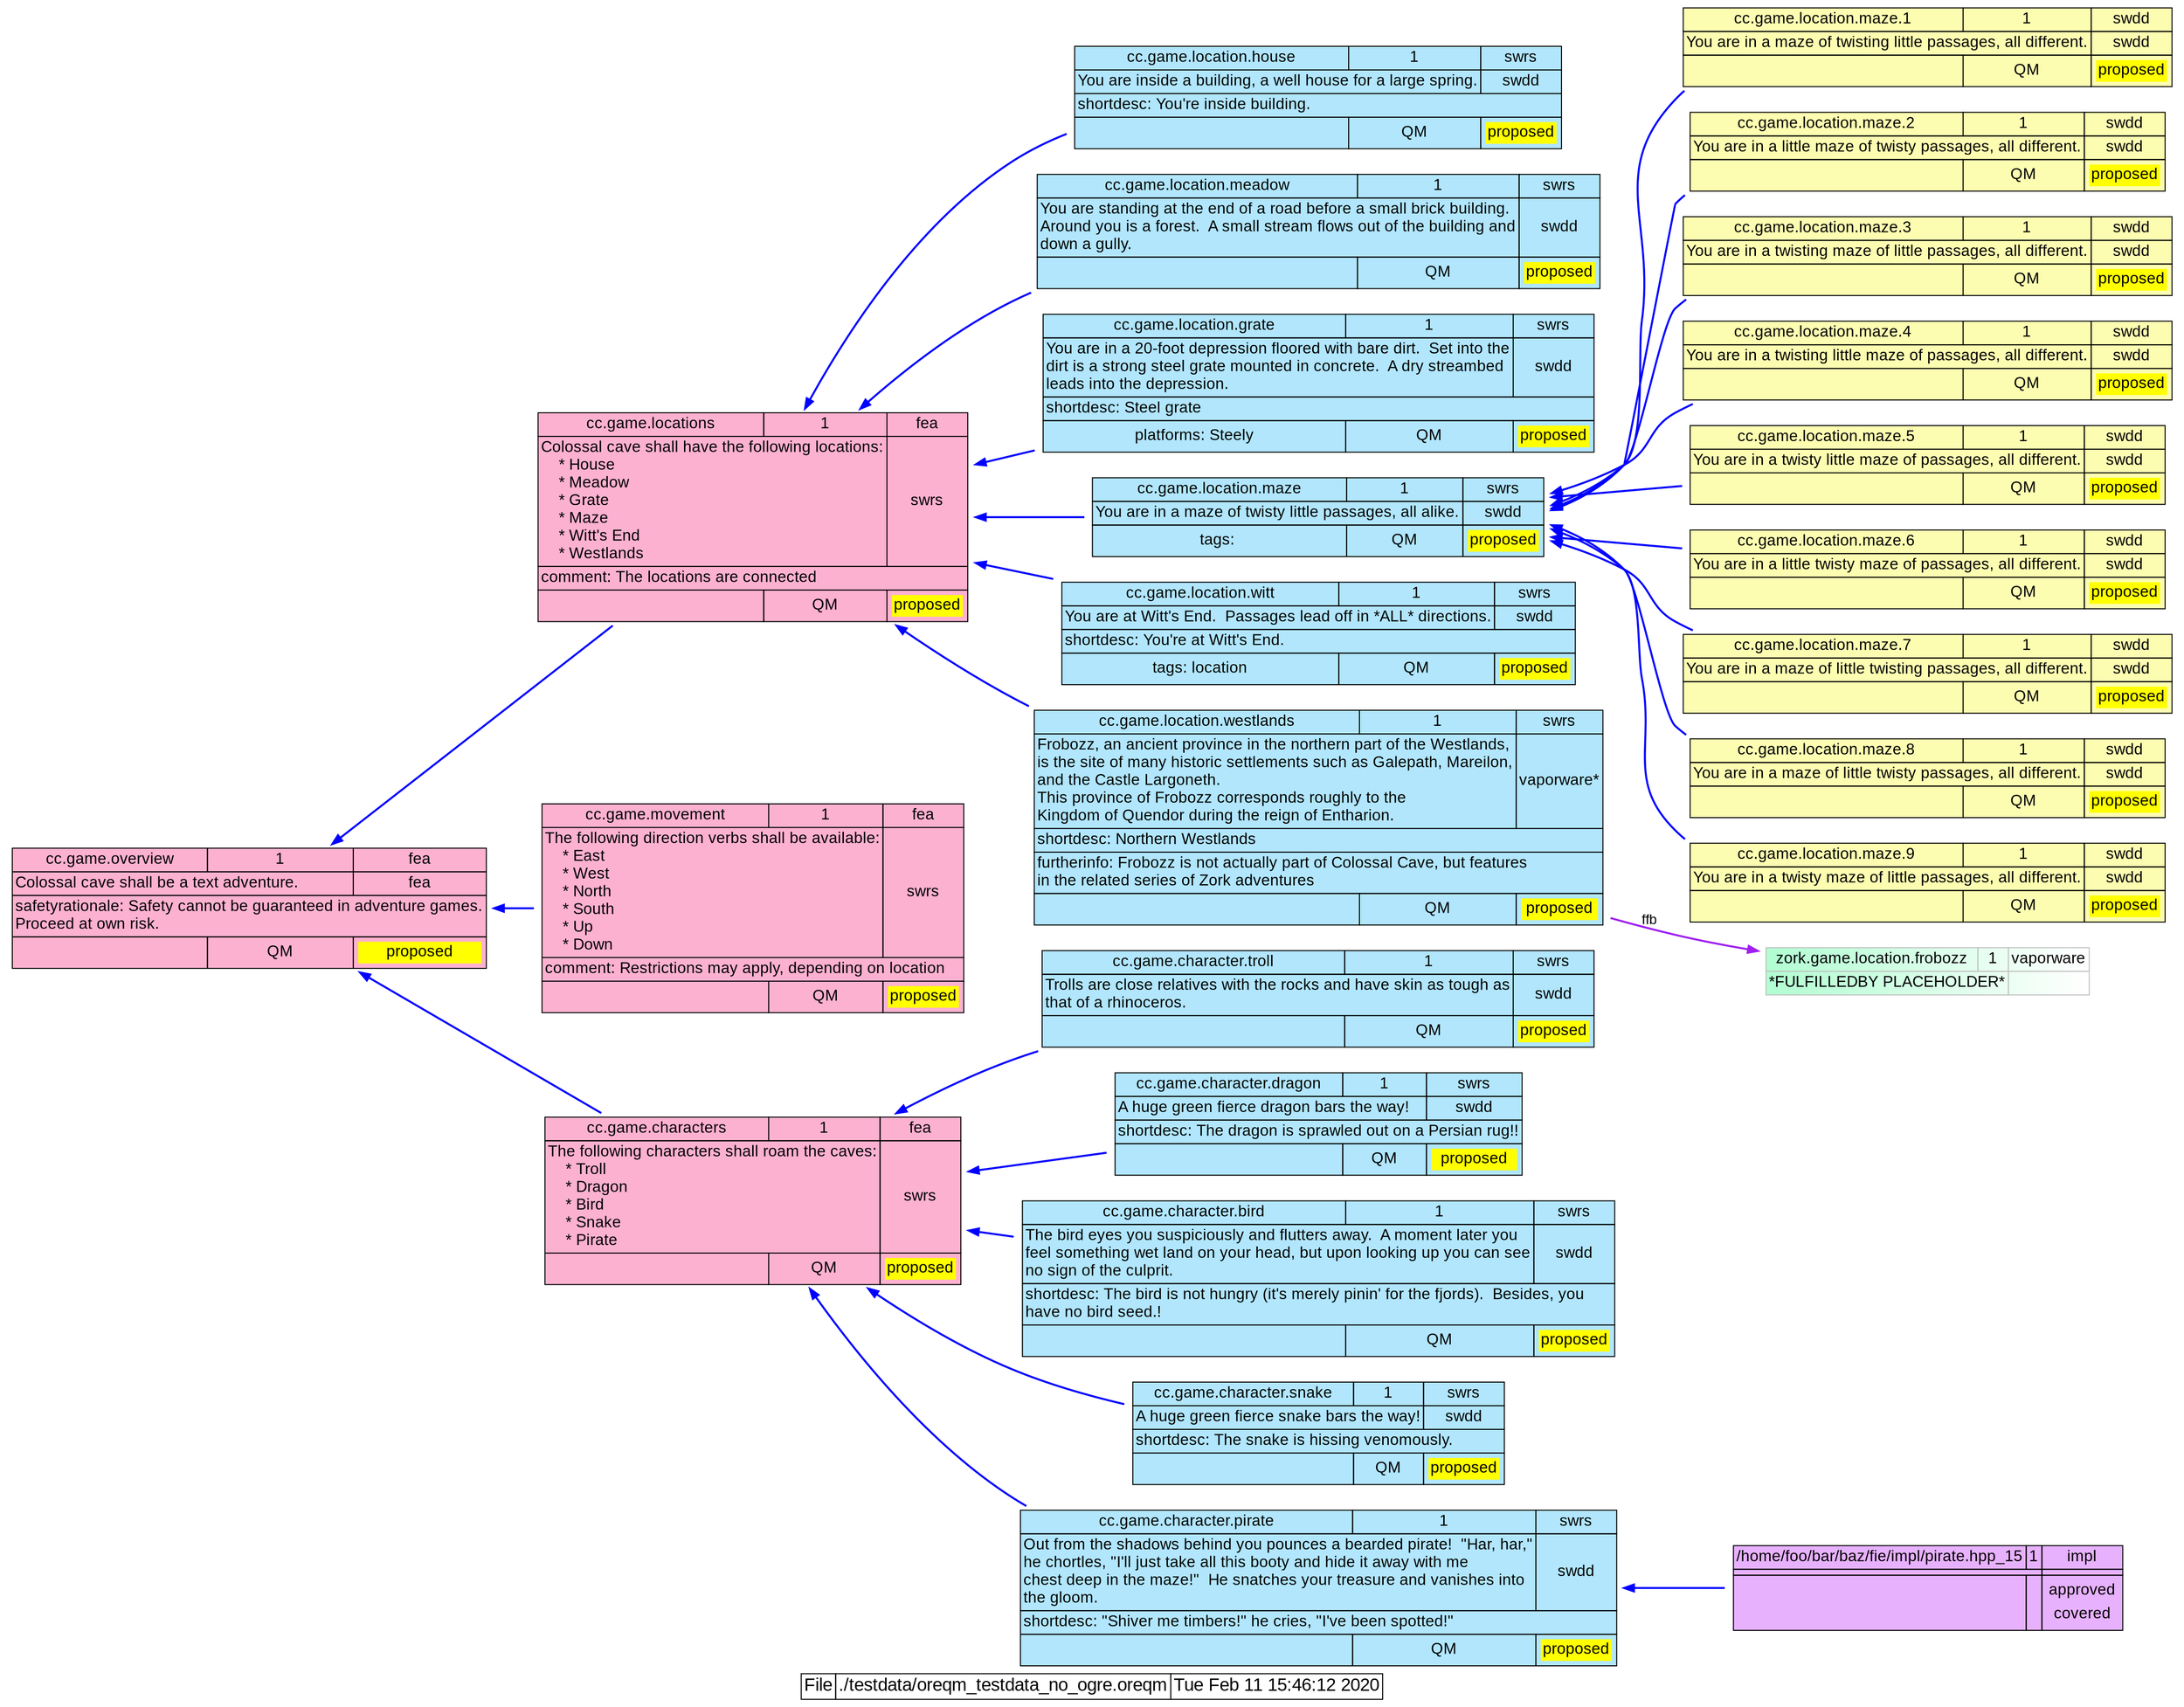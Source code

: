 digraph "" {
  rankdir="RL"
  node [shape=plaintext fontname="Arial" fontsize=16]
  edge [color="blue",dir="forward",arrowhead="normal",arrowtail="normal"];

  "cc.game.overview" [id="cc.game.overview" label=<
      <TABLE BGCOLOR="#FDB1D0" BORDER="0" CELLSPACING="0" CELLBORDER="1" COLOR="black" >
        <TR><TD CELLSPACING="0" >cc.game.overview</TD><TD>1</TD><TD>fea</TD></TR>
        <TR><TD COLSPAN="2" ALIGN="LEFT">Colossal cave shall be a text adventure.<BR ALIGN="LEFT"/></TD><TD>fea</TD></TR>
        <TR><TD COLSPAN="3" ALIGN="LEFT">safetyrationale: Safety cannot be guaranteed in adventure games.<BR ALIGN="LEFT"/>Proceed at own risk.<BR ALIGN="LEFT"/></TD></TR>
        <TR><TD></TD><TD>QM</TD><TD><TABLE BORDER="0"><TR><TD BGCOLOR="yellow">proposed</TD></TR></TABLE></TD></TR>
      </TABLE>>];

  "cc.game.locations" [id="cc.game.locations" label=<
      <TABLE BGCOLOR="#FDB1D0" BORDER="0" CELLSPACING="0" CELLBORDER="1" COLOR="black" >
        <TR><TD CELLSPACING="0" >cc.game.locations</TD><TD>1</TD><TD>fea</TD></TR>
        <TR><TD COLSPAN="2" ALIGN="LEFT">Colossal cave shall have the following locations:<BR ALIGN="LEFT"/>  &nbsp;&nbsp;* House<BR ALIGN="LEFT"/>  &nbsp;&nbsp;* Meadow<BR ALIGN="LEFT"/>  &nbsp;&nbsp;* Grate<BR ALIGN="LEFT"/>  &nbsp;&nbsp;* Maze<BR ALIGN="LEFT"/>  &nbsp;&nbsp;* Witt's End<BR ALIGN="LEFT"/>  &nbsp;&nbsp;* Westlands<BR ALIGN="LEFT"/></TD><TD>swrs</TD></TR>
        <TR><TD COLSPAN="3" ALIGN="LEFT">comment: The locations are connected<BR ALIGN="LEFT"/></TD></TR>
        <TR><TD></TD><TD>QM</TD><TD><TABLE BORDER="0"><TR><TD BGCOLOR="yellow">proposed</TD></TR></TABLE></TD></TR>
      </TABLE>>];

  "cc.game.movement" [id="cc.game.movement" label=<
      <TABLE BGCOLOR="#FDB1D0" BORDER="0" CELLSPACING="0" CELLBORDER="1" COLOR="black" >
        <TR><TD CELLSPACING="0" >cc.game.movement</TD><TD>1</TD><TD>fea</TD></TR>
        <TR><TD COLSPAN="2" ALIGN="LEFT">The following direction verbs shall be available:<BR ALIGN="LEFT"/>  &nbsp;&nbsp;* East<BR ALIGN="LEFT"/>  &nbsp;&nbsp;* West<BR ALIGN="LEFT"/>  &nbsp;&nbsp;* North<BR ALIGN="LEFT"/>  &nbsp;&nbsp;* South<BR ALIGN="LEFT"/>  &nbsp;&nbsp;* Up<BR ALIGN="LEFT"/>  &nbsp;&nbsp;* Down<BR ALIGN="LEFT"/></TD><TD>swrs</TD></TR>
        <TR><TD COLSPAN="3" ALIGN="LEFT">comment: Restrictions may apply, depending on location<BR ALIGN="LEFT"/></TD></TR>
        <TR><TD></TD><TD>QM</TD><TD><TABLE BORDER="0"><TR><TD BGCOLOR="yellow">proposed</TD></TR></TABLE></TD></TR>
      </TABLE>>];

  "cc.game.characters" [id="cc.game.characters" label=<
      <TABLE BGCOLOR="#FDB1D0" BORDER="0" CELLSPACING="0" CELLBORDER="1" COLOR="black" >
        <TR><TD CELLSPACING="0" >cc.game.characters</TD><TD>1</TD><TD>fea</TD></TR>
        <TR><TD COLSPAN="2" ALIGN="LEFT">The following characters shall roam the caves:<BR ALIGN="LEFT"/>  &nbsp;&nbsp;* Troll<BR ALIGN="LEFT"/>  &nbsp;&nbsp;* Dragon<BR ALIGN="LEFT"/>  &nbsp;&nbsp;* Bird<BR ALIGN="LEFT"/>  &nbsp;&nbsp;* Snake<BR ALIGN="LEFT"/>  &nbsp;&nbsp;* Pirate<BR ALIGN="LEFT"/></TD><TD>swrs</TD></TR>
        <TR><TD></TD><TD>QM</TD><TD><TABLE BORDER="0"><TR><TD BGCOLOR="yellow">proposed</TD></TR></TABLE></TD></TR>
      </TABLE>>];

  "cc.game.location.house" [id="cc.game.location.house" label=<
      <TABLE BGCOLOR="#B1E6FD" BORDER="0" CELLSPACING="0" CELLBORDER="1" COLOR="black" >
        <TR><TD CELLSPACING="0" >cc.game.location.house</TD><TD>1</TD><TD>swrs</TD></TR>
        <TR><TD COLSPAN="2" ALIGN="LEFT">You are inside a building, a well house for a large spring.<BR ALIGN="LEFT"/></TD><TD>swdd</TD></TR>
        <TR><TD COLSPAN="3" ALIGN="LEFT">shortdesc: You're inside building.<BR ALIGN="LEFT"/></TD></TR>
        <TR><TD></TD><TD>QM</TD><TD><TABLE BORDER="0"><TR><TD BGCOLOR="yellow">proposed</TD></TR></TABLE></TD></TR>
      </TABLE>>];

  "cc.game.location.meadow" [id="cc.game.location.meadow" label=<
      <TABLE BGCOLOR="#B1E6FD" BORDER="0" CELLSPACING="0" CELLBORDER="1" COLOR="black" >
        <TR><TD CELLSPACING="0" >cc.game.location.meadow</TD><TD>1</TD><TD>swrs</TD></TR>
        <TR><TD COLSPAN="2" ALIGN="LEFT">You are standing at the end of a road before a small brick building.<BR ALIGN="LEFT"/>Around you is a forest.  A small stream flows out of the building and<BR ALIGN="LEFT"/>down a gully.<BR ALIGN="LEFT"/></TD><TD>swdd</TD></TR>
        <TR><TD></TD><TD>QM</TD><TD><TABLE BORDER="0"><TR><TD BGCOLOR="yellow">proposed</TD></TR></TABLE></TD></TR>
      </TABLE>>];

  "cc.game.location.grate" [id="cc.game.location.grate" label=<
      <TABLE BGCOLOR="#B1E6FD" BORDER="0" CELLSPACING="0" CELLBORDER="1" COLOR="black" >
        <TR><TD CELLSPACING="0" >cc.game.location.grate</TD><TD>1</TD><TD>swrs</TD></TR>
        <TR><TD COLSPAN="2" ALIGN="LEFT">You are in a 20-foot depression floored with bare dirt.  Set into the<BR ALIGN="LEFT"/>dirt is a strong steel grate mounted in concrete.  A dry streambed<BR ALIGN="LEFT"/>leads into the depression.<BR ALIGN="LEFT"/></TD><TD>swdd</TD></TR>
        <TR><TD COLSPAN="3" ALIGN="LEFT">shortdesc: Steel grate<BR ALIGN="LEFT"/></TD></TR>
        <TR><TD>platforms: Steely</TD><TD>QM</TD><TD><TABLE BORDER="0"><TR><TD BGCOLOR="yellow">proposed</TD></TR></TABLE></TD></TR>
      </TABLE>>];

  "cc.game.location.maze" [id="cc.game.location.maze" label=<
      <TABLE BGCOLOR="#B1E6FD" BORDER="0" CELLSPACING="0" CELLBORDER="1" COLOR="black" >
        <TR><TD CELLSPACING="0" >cc.game.location.maze</TD><TD>1</TD><TD>swrs</TD></TR>
        <TR><TD COLSPAN="2" ALIGN="LEFT">You are in a maze of twisty little passages, all alike.<BR ALIGN="LEFT"/></TD><TD>swdd</TD></TR>
        <TR><TD>tags: </TD><TD>QM</TD><TD><TABLE BORDER="0"><TR><TD BGCOLOR="yellow">proposed</TD></TR></TABLE></TD></TR>
      </TABLE>>];

  "cc.game.location.witt" [id="cc.game.location.witt" label=<
      <TABLE BGCOLOR="#B1E6FD" BORDER="0" CELLSPACING="0" CELLBORDER="1" COLOR="black" >
        <TR><TD CELLSPACING="0" >cc.game.location.witt</TD><TD>1</TD><TD>swrs</TD></TR>
        <TR><TD COLSPAN="2" ALIGN="LEFT">You are at Witt's End.  Passages lead off in *ALL* directions.<BR ALIGN="LEFT"/></TD><TD>swdd</TD></TR>
        <TR><TD COLSPAN="3" ALIGN="LEFT">shortdesc: You're at Witt's End.<BR ALIGN="LEFT"/></TD></TR>
        <TR><TD>tags: location</TD><TD>QM</TD><TD><TABLE BORDER="0"><TR><TD BGCOLOR="yellow">proposed</TD></TR></TABLE></TD></TR>
      </TABLE>>];

  "cc.game.location.westlands" [id="cc.game.location.westlands" label=<
      <TABLE BGCOLOR="#B1E6FD" BORDER="0" CELLSPACING="0" CELLBORDER="1" COLOR="black" >
        <TR><TD CELLSPACING="0" >cc.game.location.westlands</TD><TD>1</TD><TD>swrs</TD></TR>
        <TR><TD COLSPAN="2" ALIGN="LEFT">Frobozz, an ancient province in the northern part of the Westlands,<BR ALIGN="LEFT"/>is the site of many historic settlements such as Galepath, Mareilon,<BR ALIGN="LEFT"/>and the Castle Largoneth.<BR ALIGN="LEFT"/>This province of Frobozz corresponds roughly to the<BR ALIGN="LEFT"/>Kingdom of Quendor during the reign of Entharion.<BR ALIGN="LEFT"/></TD><TD>vaporware*</TD></TR>
        <TR><TD COLSPAN="3" ALIGN="LEFT">shortdesc: Northern Westlands<BR ALIGN="LEFT"/></TD></TR>
        <TR><TD COLSPAN="3" ALIGN="LEFT">furtherinfo: Frobozz is not actually part of Colossal Cave, but features<BR ALIGN="LEFT"/>in the related series of Zork adventures<BR ALIGN="LEFT"/></TD></TR>
        <TR><TD></TD><TD>QM</TD><TD><TABLE BORDER="0"><TR><TD BGCOLOR="yellow">proposed</TD></TR></TABLE></TD></TR>
      </TABLE>>];

  "cc.game.character.troll" [id="cc.game.character.troll" label=<
      <TABLE BGCOLOR="#B1E6FD" BORDER="0" CELLSPACING="0" CELLBORDER="1" COLOR="black" >
        <TR><TD CELLSPACING="0" >cc.game.character.troll</TD><TD>1</TD><TD>swrs</TD></TR>
        <TR><TD COLSPAN="2" ALIGN="LEFT">Trolls are close relatives with the rocks and have skin as tough as<BR ALIGN="LEFT"/>that of a rhinoceros.<BR ALIGN="LEFT"/></TD><TD>swdd</TD></TR>
        <TR><TD></TD><TD>QM</TD><TD><TABLE BORDER="0"><TR><TD BGCOLOR="yellow">proposed</TD></TR></TABLE></TD></TR>
      </TABLE>>];

  "cc.game.character.dragon" [id="cc.game.character.dragon" label=<
      <TABLE BGCOLOR="#B1E6FD" BORDER="0" CELLSPACING="0" CELLBORDER="1" COLOR="black" >
        <TR><TD CELLSPACING="0" >cc.game.character.dragon</TD><TD>1</TD><TD>swrs</TD></TR>
        <TR><TD COLSPAN="2" ALIGN="LEFT">A huge green fierce dragon bars the way!<BR ALIGN="LEFT"/></TD><TD>swdd</TD></TR>
        <TR><TD COLSPAN="3" ALIGN="LEFT">shortdesc: The dragon is sprawled out on a Persian rug!!<BR ALIGN="LEFT"/></TD></TR>
        <TR><TD></TD><TD>QM</TD><TD><TABLE BORDER="0"><TR><TD BGCOLOR="yellow">proposed</TD></TR></TABLE></TD></TR>
      </TABLE>>];

  "cc.game.character.bird" [id="cc.game.character.bird" label=<
      <TABLE BGCOLOR="#B1E6FD" BORDER="0" CELLSPACING="0" CELLBORDER="1" COLOR="black" >
        <TR><TD CELLSPACING="0" >cc.game.character.bird</TD><TD>1</TD><TD>swrs</TD></TR>
        <TR><TD COLSPAN="2" ALIGN="LEFT">The bird eyes you suspiciously and flutters away.  A moment later you<BR ALIGN="LEFT"/>feel something wet land on your head, but upon looking up you can see<BR ALIGN="LEFT"/>no sign of the culprit.<BR ALIGN="LEFT"/></TD><TD>swdd</TD></TR>
        <TR><TD COLSPAN="3" ALIGN="LEFT">shortdesc: The bird is not hungry (it's merely pinin' for the fjords).  Besides, you<BR ALIGN="LEFT"/>have no bird seed.!<BR ALIGN="LEFT"/></TD></TR>
        <TR><TD></TD><TD>QM</TD><TD><TABLE BORDER="0"><TR><TD BGCOLOR="yellow">proposed</TD></TR></TABLE></TD></TR>
      </TABLE>>];

  "cc.game.character.snake" [id="cc.game.character.snake" label=<
      <TABLE BGCOLOR="#B1E6FD" BORDER="0" CELLSPACING="0" CELLBORDER="1" COLOR="black" >
        <TR><TD CELLSPACING="0" >cc.game.character.snake</TD><TD>1</TD><TD>swrs</TD></TR>
        <TR><TD COLSPAN="2" ALIGN="LEFT">A huge green fierce snake bars the way!<BR ALIGN="LEFT"/></TD><TD>swdd</TD></TR>
        <TR><TD COLSPAN="3" ALIGN="LEFT">shortdesc: The snake is hissing venomously.<BR ALIGN="LEFT"/></TD></TR>
        <TR><TD></TD><TD>QM</TD><TD><TABLE BORDER="0"><TR><TD BGCOLOR="yellow">proposed</TD></TR></TABLE></TD></TR>
      </TABLE>>];

  "cc.game.character.pirate" [id="cc.game.character.pirate" label=<
      <TABLE BGCOLOR="#B1E6FD" BORDER="0" CELLSPACING="0" CELLBORDER="1" COLOR="black" >
        <TR><TD CELLSPACING="0" >cc.game.character.pirate</TD><TD>1</TD><TD>swrs</TD></TR>
        <TR><TD COLSPAN="2" ALIGN="LEFT">Out from the shadows behind you pounces a bearded pirate!  &quot;Har, har,&quot;<BR ALIGN="LEFT"/>he chortles, &quot;I'll just take all this booty and hide it away with me<BR ALIGN="LEFT"/>chest deep in the maze!&quot;  He snatches your treasure and vanishes into<BR ALIGN="LEFT"/>the gloom.<BR ALIGN="LEFT"/></TD><TD>swdd</TD></TR>
        <TR><TD COLSPAN="3" ALIGN="LEFT">shortdesc: &quot;Shiver me timbers!&quot; he cries, &quot;I've been spotted!&quot;<BR ALIGN="LEFT"/></TD></TR>
        <TR><TD></TD><TD>QM</TD><TD><TABLE BORDER="0"><TR><TD BGCOLOR="yellow">proposed</TD></TR></TABLE></TD></TR>
      </TABLE>>];

  "cc.game.location.maze.1" [id="cc.game.location.maze.1" label=<
      <TABLE BGCOLOR="#FCFDB1" BORDER="0" CELLSPACING="0" CELLBORDER="1" COLOR="black" >
        <TR><TD CELLSPACING="0" >cc.game.location.maze.1</TD><TD>1</TD><TD>swdd</TD></TR>
        <TR><TD COLSPAN="2" ALIGN="LEFT">You are in a maze of twisting little passages, all different.<BR ALIGN="LEFT"/></TD><TD>swdd</TD></TR>
        <TR><TD></TD><TD>QM</TD><TD><TABLE BORDER="0"><TR><TD BGCOLOR="yellow">proposed</TD></TR></TABLE></TD></TR>
      </TABLE>>];

  "cc.game.location.maze.2" [id="cc.game.location.maze.2" label=<
      <TABLE BGCOLOR="#FCFDB1" BORDER="0" CELLSPACING="0" CELLBORDER="1" COLOR="black" >
        <TR><TD CELLSPACING="0" >cc.game.location.maze.2</TD><TD>1</TD><TD>swdd</TD></TR>
        <TR><TD COLSPAN="2" ALIGN="LEFT">You are in a little maze of twisty passages, all different.<BR ALIGN="LEFT"/></TD><TD>swdd</TD></TR>
        <TR><TD></TD><TD>QM</TD><TD><TABLE BORDER="0"><TR><TD BGCOLOR="yellow">proposed</TD></TR></TABLE></TD></TR>
      </TABLE>>];

  "cc.game.location.maze.3" [id="cc.game.location.maze.3" label=<
      <TABLE BGCOLOR="#FCFDB1" BORDER="0" CELLSPACING="0" CELLBORDER="1" COLOR="black" >
        <TR><TD CELLSPACING="0" >cc.game.location.maze.3</TD><TD>1</TD><TD>swdd</TD></TR>
        <TR><TD COLSPAN="2" ALIGN="LEFT">You are in a twisting maze of little passages, all different.<BR ALIGN="LEFT"/></TD><TD>swdd</TD></TR>
        <TR><TD></TD><TD>QM</TD><TD><TABLE BORDER="0"><TR><TD BGCOLOR="yellow">proposed</TD></TR></TABLE></TD></TR>
      </TABLE>>];

  "cc.game.location.maze.4" [id="cc.game.location.maze.4" label=<
      <TABLE BGCOLOR="#FCFDB1" BORDER="0" CELLSPACING="0" CELLBORDER="1" COLOR="black" >
        <TR><TD CELLSPACING="0" >cc.game.location.maze.4</TD><TD>1</TD><TD>swdd</TD></TR>
        <TR><TD COLSPAN="2" ALIGN="LEFT">You are in a twisting little maze of passages, all different.<BR ALIGN="LEFT"/></TD><TD>swdd</TD></TR>
        <TR><TD></TD><TD>QM</TD><TD><TABLE BORDER="0"><TR><TD BGCOLOR="yellow">proposed</TD></TR></TABLE></TD></TR>
      </TABLE>>];

  "cc.game.location.maze.5" [id="cc.game.location.maze.5" label=<
      <TABLE BGCOLOR="#FCFDB1" BORDER="0" CELLSPACING="0" CELLBORDER="1" COLOR="black" >
        <TR><TD CELLSPACING="0" >cc.game.location.maze.5</TD><TD>1</TD><TD>swdd</TD></TR>
        <TR><TD COLSPAN="2" ALIGN="LEFT">You are in a twisty little maze of passages, all different.<BR ALIGN="LEFT"/></TD><TD>swdd</TD></TR>
        <TR><TD></TD><TD>QM</TD><TD><TABLE BORDER="0"><TR><TD BGCOLOR="yellow">proposed</TD></TR></TABLE></TD></TR>
      </TABLE>>];

  "cc.game.location.maze.6" [id="cc.game.location.maze.6" label=<
      <TABLE BGCOLOR="#FCFDB1" BORDER="0" CELLSPACING="0" CELLBORDER="1" COLOR="black" >
        <TR><TD CELLSPACING="0" >cc.game.location.maze.6</TD><TD>1</TD><TD>swdd</TD></TR>
        <TR><TD COLSPAN="2" ALIGN="LEFT">You are in a little twisty maze of passages, all different.<BR ALIGN="LEFT"/></TD><TD>swdd</TD></TR>
        <TR><TD></TD><TD>QM</TD><TD><TABLE BORDER="0"><TR><TD BGCOLOR="yellow">proposed</TD></TR></TABLE></TD></TR>
      </TABLE>>];

  "cc.game.location.maze.7" [id="cc.game.location.maze.7" label=<
      <TABLE BGCOLOR="#FCFDB1" BORDER="0" CELLSPACING="0" CELLBORDER="1" COLOR="black" >
        <TR><TD CELLSPACING="0" >cc.game.location.maze.7</TD><TD>1</TD><TD>swdd</TD></TR>
        <TR><TD COLSPAN="2" ALIGN="LEFT">You are in a maze of little twisting passages, all different.<BR ALIGN="LEFT"/></TD><TD>swdd</TD></TR>
        <TR><TD></TD><TD>QM</TD><TD><TABLE BORDER="0"><TR><TD BGCOLOR="yellow">proposed</TD></TR></TABLE></TD></TR>
      </TABLE>>];

  "cc.game.location.maze.8" [id="cc.game.location.maze.8" label=<
      <TABLE BGCOLOR="#FCFDB1" BORDER="0" CELLSPACING="0" CELLBORDER="1" COLOR="black" >
        <TR><TD CELLSPACING="0" >cc.game.location.maze.8</TD><TD>1</TD><TD>swdd</TD></TR>
        <TR><TD COLSPAN="2" ALIGN="LEFT">You are in a maze of little twisty passages, all different.<BR ALIGN="LEFT"/></TD><TD>swdd</TD></TR>
        <TR><TD></TD><TD>QM</TD><TD><TABLE BORDER="0"><TR><TD BGCOLOR="yellow">proposed</TD></TR></TABLE></TD></TR>
      </TABLE>>];

  "cc.game.location.maze.9" [id="cc.game.location.maze.9" label=<
      <TABLE BGCOLOR="#FCFDB1" BORDER="0" CELLSPACING="0" CELLBORDER="1" COLOR="black" >
        <TR><TD CELLSPACING="0" >cc.game.location.maze.9</TD><TD>1</TD><TD>swdd</TD></TR>
        <TR><TD COLSPAN="2" ALIGN="LEFT">You are in a twisty maze of little passages, all different.<BR ALIGN="LEFT"/></TD><TD>swdd</TD></TR>
        <TR><TD></TD><TD>QM</TD><TD><TABLE BORDER="0"><TR><TD BGCOLOR="yellow">proposed</TD></TR></TABLE></TD></TR>
      </TABLE>>];

  "/home/foo/bar/baz/fie/impl/pirate.hpp_15" [id="/home/foo/bar/baz/fie/impl/pirate.hpp_15" label=<
      <TABLE BGCOLOR="#E7B1FD" BORDER="0" CELLSPACING="0" CELLBORDER="1" COLOR="black" >
        <TR><TD CELLSPACING="0" >/home/foo/bar/baz/fie/impl/pirate.hpp_15</TD><TD>1</TD><TD>impl</TD></TR>
        <TR><TD COLSPAN="2" ALIGN="LEFT"></TD><TD></TD></TR>
        <TR><TD></TD><TD></TD><TD><TABLE BORDER="0"><TR><TD >approved</TD></TR><TR><TD >covered</TD></TR></TABLE></TD></TR>
      </TABLE>>];

  "zork.game.location.frobozz" [id="zork.game.location.frobozz" label=<
      <TABLE BGCOLOR="#B1FDD1:white" BORDER="0" CELLSPACING="0" CELLBORDER="1" COLOR="grey" >
        <TR><TD CELLSPACING="0" >zork.game.location.frobozz</TD><TD>1</TD><TD>vaporware</TD></TR>
        <TR><TD COLSPAN="2" ALIGN="LEFT">*FULFILLEDBY PLACEHOLDER*<BR ALIGN="LEFT"/></TD><TD></TD></TR>
      </TABLE>>];


  # Edges
  "cc.game.locations" -> "cc.game.overview" [style=bold fontname="Arial" label=""];
  "cc.game.movement" -> "cc.game.overview" [style=bold fontname="Arial" label=""];
  "cc.game.characters" -> "cc.game.overview" [style=bold fontname="Arial" label=""];
  "cc.game.location.house" -> "cc.game.locations" [style=bold fontname="Arial" label=""];
  "cc.game.location.meadow" -> "cc.game.locations" [style=bold fontname="Arial" label=""];
  "cc.game.location.grate" -> "cc.game.locations" [style=bold fontname="Arial" label=""];
  "cc.game.location.maze" -> "cc.game.locations" [style=bold fontname="Arial" label=""];
  "cc.game.location.witt" -> "cc.game.locations" [style=bold fontname="Arial" label=""];
  "cc.game.location.westlands" -> "cc.game.locations" [style=bold fontname="Arial" label=""];
  "cc.game.character.troll" -> "cc.game.characters" [style=bold fontname="Arial" label=""];
  "cc.game.character.dragon" -> "cc.game.characters" [style=bold fontname="Arial" label=""];
  "cc.game.character.bird" -> "cc.game.characters" [style=bold fontname="Arial" label=""];
  "cc.game.character.snake" -> "cc.game.characters" [style=bold fontname="Arial" label=""];
  "cc.game.character.pirate" -> "cc.game.characters" [style=bold fontname="Arial" label=""];
  "cc.game.location.maze.1" -> "cc.game.location.maze" [style=bold fontname="Arial" label=""];
  "cc.game.location.maze.2" -> "cc.game.location.maze" [style=bold fontname="Arial" label=""];
  "cc.game.location.maze.3" -> "cc.game.location.maze" [style=bold fontname="Arial" label=""];
  "cc.game.location.maze.4" -> "cc.game.location.maze" [style=bold fontname="Arial" label=""];
  "cc.game.location.maze.5" -> "cc.game.location.maze" [style=bold fontname="Arial" label=""];
  "cc.game.location.maze.6" -> "cc.game.location.maze" [style=bold fontname="Arial" label=""];
  "cc.game.location.maze.7" -> "cc.game.location.maze" [style=bold fontname="Arial" label=""];
  "cc.game.location.maze.8" -> "cc.game.location.maze" [style=bold fontname="Arial" label=""];
  "cc.game.location.maze.9" -> "cc.game.location.maze" [style=bold fontname="Arial" label=""];
  "/home/foo/bar/baz/fie/impl/pirate.hpp_15" -> "cc.game.character.pirate" [style=bold fontname="Arial" label=""];
  "zork.game.location.frobozz" -> "cc.game.location.westlands" [style=bold color=purple dir=back fontname="Arial" label="ffb"];

  label=<
    <table border="0" cellspacing="0" cellborder="1">
      <tr><td cellspacing="0" >File</td><td>./testdata/oreqm_testdata_no_ogre.oreqm</td><td>Tue Feb 11 15:46:12 2020</td></tr>
    </table>>
  labelloc=b
  fontsize=18
  fontcolor=black
  fontname="Arial"

}
